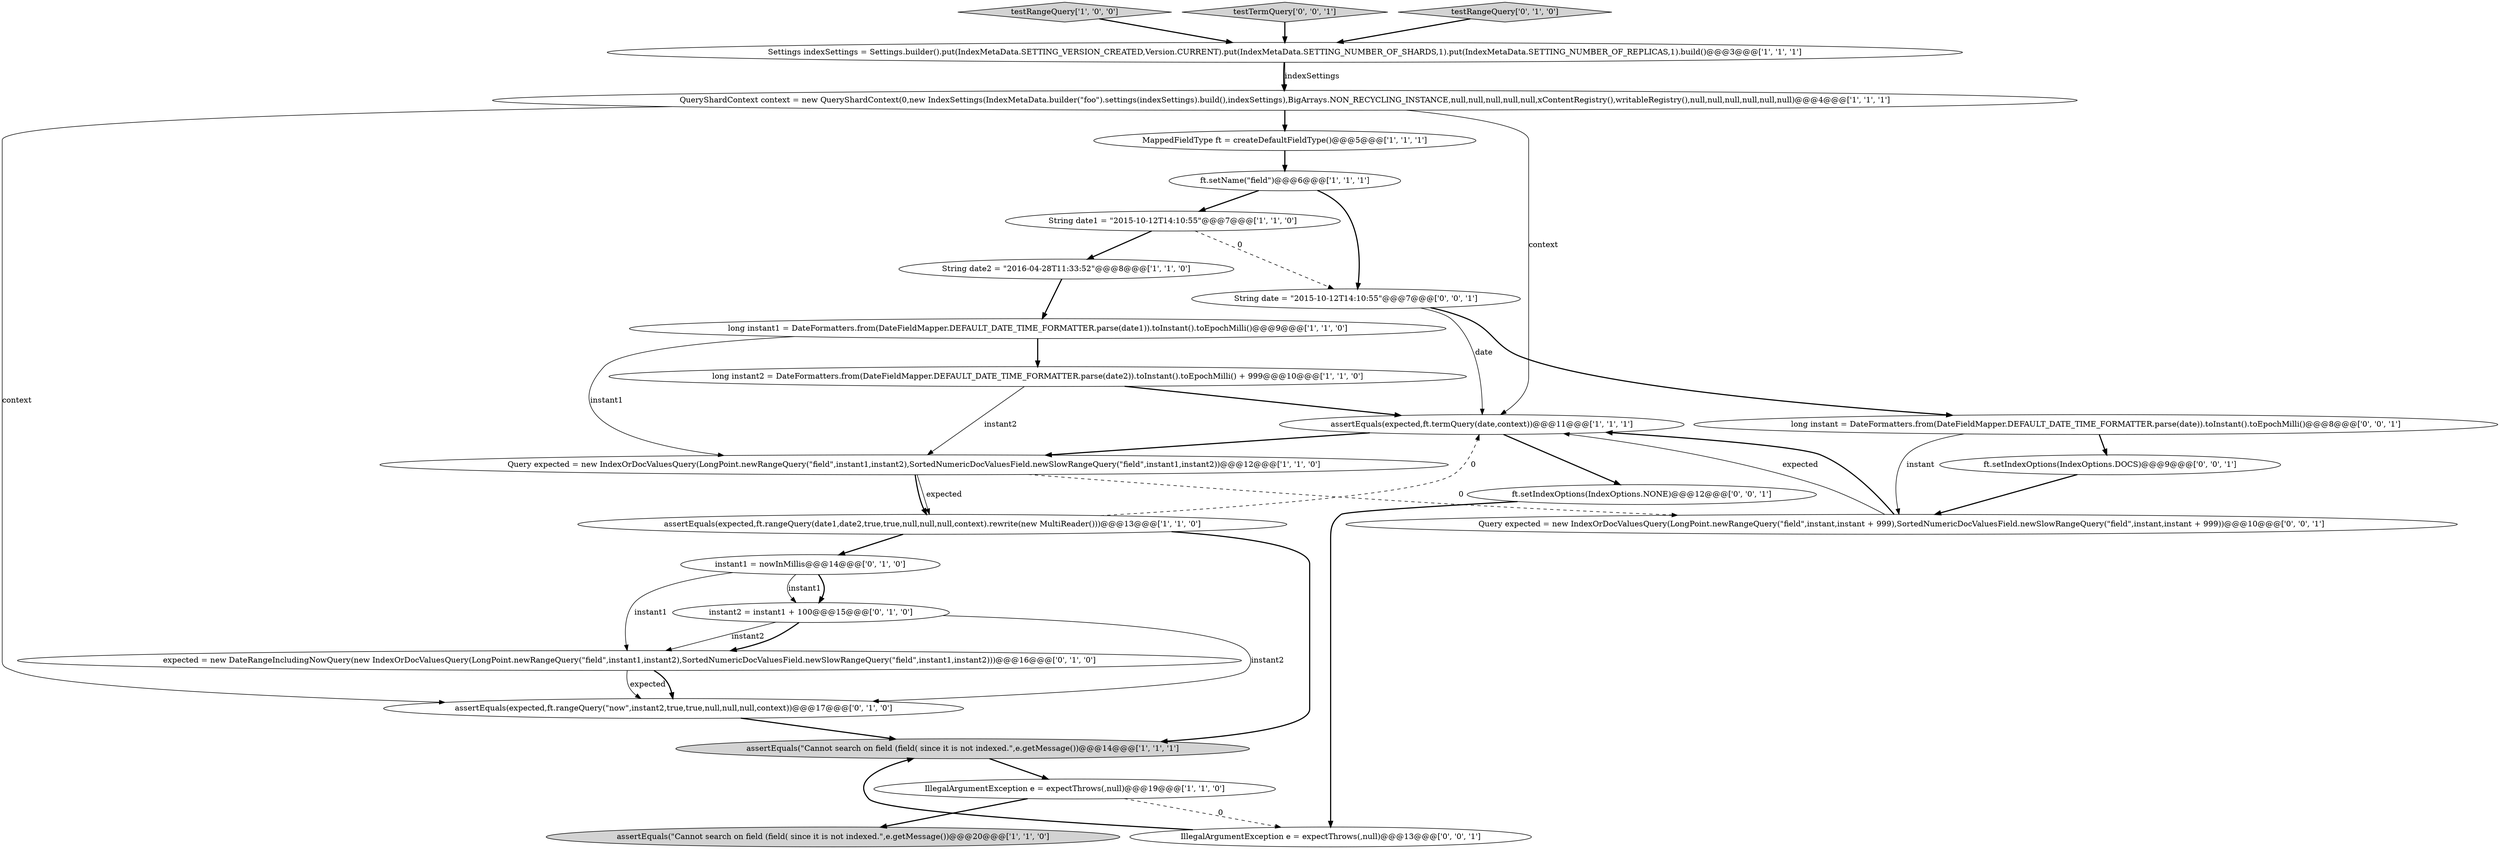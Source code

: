 digraph {
8 [style = filled, label = "QueryShardContext context = new QueryShardContext(0,new IndexSettings(IndexMetaData.builder(\"foo\").settings(indexSettings).build(),indexSettings),BigArrays.NON_RECYCLING_INSTANCE,null,null,null,null,null,xContentRegistry(),writableRegistry(),null,null,null,null,null,null)@@@4@@@['1', '1', '1']", fillcolor = white, shape = ellipse image = "AAA0AAABBB1BBB"];
5 [style = filled, label = "ft.setName(\"field\")@@@6@@@['1', '1', '1']", fillcolor = white, shape = ellipse image = "AAA0AAABBB1BBB"];
22 [style = filled, label = "ft.setIndexOptions(IndexOptions.DOCS)@@@9@@@['0', '0', '1']", fillcolor = white, shape = ellipse image = "AAA0AAABBB3BBB"];
26 [style = filled, label = "String date = \"2015-10-12T14:10:55\"@@@7@@@['0', '0', '1']", fillcolor = white, shape = ellipse image = "AAA0AAABBB3BBB"];
13 [style = filled, label = "String date1 = \"2015-10-12T14:10:55\"@@@7@@@['1', '1', '0']", fillcolor = white, shape = ellipse image = "AAA0AAABBB1BBB"];
17 [style = filled, label = "assertEquals(expected,ft.rangeQuery(\"now\",instant2,true,true,null,null,null,context))@@@17@@@['0', '1', '0']", fillcolor = white, shape = ellipse image = "AAA1AAABBB2BBB"];
18 [style = filled, label = "expected = new DateRangeIncludingNowQuery(new IndexOrDocValuesQuery(LongPoint.newRangeQuery(\"field\",instant1,instant2),SortedNumericDocValuesField.newSlowRangeQuery(\"field\",instant1,instant2)))@@@16@@@['0', '1', '0']", fillcolor = white, shape = ellipse image = "AAA1AAABBB2BBB"];
10 [style = filled, label = "assertEquals(\"Cannot search on field (field( since it is not indexed.\",e.getMessage())@@@20@@@['1', '1', '0']", fillcolor = lightgray, shape = ellipse image = "AAA0AAABBB1BBB"];
0 [style = filled, label = "assertEquals(expected,ft.termQuery(date,context))@@@11@@@['1', '1', '1']", fillcolor = white, shape = ellipse image = "AAA0AAABBB1BBB"];
9 [style = filled, label = "long instant2 = DateFormatters.from(DateFieldMapper.DEFAULT_DATE_TIME_FORMATTER.parse(date2)).toInstant().toEpochMilli() + 999@@@10@@@['1', '1', '0']", fillcolor = white, shape = ellipse image = "AAA0AAABBB1BBB"];
12 [style = filled, label = "long instant1 = DateFormatters.from(DateFieldMapper.DEFAULT_DATE_TIME_FORMATTER.parse(date1)).toInstant().toEpochMilli()@@@9@@@['1', '1', '0']", fillcolor = white, shape = ellipse image = "AAA0AAABBB1BBB"];
25 [style = filled, label = "Query expected = new IndexOrDocValuesQuery(LongPoint.newRangeQuery(\"field\",instant,instant + 999),SortedNumericDocValuesField.newSlowRangeQuery(\"field\",instant,instant + 999))@@@10@@@['0', '0', '1']", fillcolor = white, shape = ellipse image = "AAA0AAABBB3BBB"];
4 [style = filled, label = "MappedFieldType ft = createDefaultFieldType()@@@5@@@['1', '1', '1']", fillcolor = white, shape = ellipse image = "AAA0AAABBB1BBB"];
21 [style = filled, label = "long instant = DateFormatters.from(DateFieldMapper.DEFAULT_DATE_TIME_FORMATTER.parse(date)).toInstant().toEpochMilli()@@@8@@@['0', '0', '1']", fillcolor = white, shape = ellipse image = "AAA0AAABBB3BBB"];
3 [style = filled, label = "testRangeQuery['1', '0', '0']", fillcolor = lightgray, shape = diamond image = "AAA0AAABBB1BBB"];
7 [style = filled, label = "Query expected = new IndexOrDocValuesQuery(LongPoint.newRangeQuery(\"field\",instant1,instant2),SortedNumericDocValuesField.newSlowRangeQuery(\"field\",instant1,instant2))@@@12@@@['1', '1', '0']", fillcolor = white, shape = ellipse image = "AAA0AAABBB1BBB"];
2 [style = filled, label = "IllegalArgumentException e = expectThrows(,null)@@@19@@@['1', '1', '0']", fillcolor = white, shape = ellipse image = "AAA0AAABBB1BBB"];
15 [style = filled, label = "instant1 = nowInMillis@@@14@@@['0', '1', '0']", fillcolor = white, shape = ellipse image = "AAA1AAABBB2BBB"];
20 [style = filled, label = "testTermQuery['0', '0', '1']", fillcolor = lightgray, shape = diamond image = "AAA0AAABBB3BBB"];
6 [style = filled, label = "Settings indexSettings = Settings.builder().put(IndexMetaData.SETTING_VERSION_CREATED,Version.CURRENT).put(IndexMetaData.SETTING_NUMBER_OF_SHARDS,1).put(IndexMetaData.SETTING_NUMBER_OF_REPLICAS,1).build()@@@3@@@['1', '1', '1']", fillcolor = white, shape = ellipse image = "AAA0AAABBB1BBB"];
11 [style = filled, label = "assertEquals(expected,ft.rangeQuery(date1,date2,true,true,null,null,null,context).rewrite(new MultiReader()))@@@13@@@['1', '1', '0']", fillcolor = white, shape = ellipse image = "AAA0AAABBB1BBB"];
1 [style = filled, label = "assertEquals(\"Cannot search on field (field( since it is not indexed.\",e.getMessage())@@@14@@@['1', '1', '1']", fillcolor = lightgray, shape = ellipse image = "AAA0AAABBB1BBB"];
16 [style = filled, label = "testRangeQuery['0', '1', '0']", fillcolor = lightgray, shape = diamond image = "AAA0AAABBB2BBB"];
23 [style = filled, label = "IllegalArgumentException e = expectThrows(,null)@@@13@@@['0', '0', '1']", fillcolor = white, shape = ellipse image = "AAA0AAABBB3BBB"];
24 [style = filled, label = "ft.setIndexOptions(IndexOptions.NONE)@@@12@@@['0', '0', '1']", fillcolor = white, shape = ellipse image = "AAA0AAABBB3BBB"];
19 [style = filled, label = "instant2 = instant1 + 100@@@15@@@['0', '1', '0']", fillcolor = white, shape = ellipse image = "AAA1AAABBB2BBB"];
14 [style = filled, label = "String date2 = \"2016-04-28T11:33:52\"@@@8@@@['1', '1', '0']", fillcolor = white, shape = ellipse image = "AAA0AAABBB1BBB"];
13->26 [style = dashed, label="0"];
26->21 [style = bold, label=""];
20->6 [style = bold, label=""];
21->22 [style = bold, label=""];
8->4 [style = bold, label=""];
24->23 [style = bold, label=""];
23->1 [style = bold, label=""];
0->7 [style = bold, label=""];
19->17 [style = solid, label="instant2"];
4->5 [style = bold, label=""];
12->7 [style = solid, label="instant1"];
15->19 [style = bold, label=""];
14->12 [style = bold, label=""];
11->1 [style = bold, label=""];
8->17 [style = solid, label="context"];
9->0 [style = bold, label=""];
2->10 [style = bold, label=""];
11->15 [style = bold, label=""];
7->11 [style = bold, label=""];
7->25 [style = dashed, label="0"];
6->8 [style = bold, label=""];
5->26 [style = bold, label=""];
5->13 [style = bold, label=""];
3->6 [style = bold, label=""];
0->24 [style = bold, label=""];
12->9 [style = bold, label=""];
18->17 [style = solid, label="expected"];
11->0 [style = dashed, label="0"];
26->0 [style = solid, label="date"];
6->8 [style = solid, label="indexSettings"];
22->25 [style = bold, label=""];
9->7 [style = solid, label="instant2"];
25->0 [style = solid, label="expected"];
16->6 [style = bold, label=""];
19->18 [style = solid, label="instant2"];
2->23 [style = dashed, label="0"];
7->11 [style = solid, label="expected"];
15->19 [style = solid, label="instant1"];
18->17 [style = bold, label=""];
8->0 [style = solid, label="context"];
25->0 [style = bold, label=""];
13->14 [style = bold, label=""];
21->25 [style = solid, label="instant"];
19->18 [style = bold, label=""];
1->2 [style = bold, label=""];
15->18 [style = solid, label="instant1"];
17->1 [style = bold, label=""];
}
